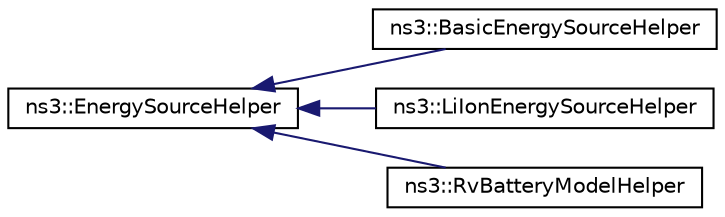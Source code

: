 digraph "Graphical Class Hierarchy"
{
 // LATEX_PDF_SIZE
  edge [fontname="Helvetica",fontsize="10",labelfontname="Helvetica",labelfontsize="10"];
  node [fontname="Helvetica",fontsize="10",shape=record];
  rankdir="LR";
  Node0 [label="ns3::EnergySourceHelper",height=0.2,width=0.4,color="black", fillcolor="white", style="filled",URL="$classns3_1_1_energy_source_helper.html",tooltip="Creates EnergySource objects."];
  Node0 -> Node1 [dir="back",color="midnightblue",fontsize="10",style="solid",fontname="Helvetica"];
  Node1 [label="ns3::BasicEnergySourceHelper",height=0.2,width=0.4,color="black", fillcolor="white", style="filled",URL="$classns3_1_1_basic_energy_source_helper.html",tooltip="Creates a BasicEnergySource object."];
  Node0 -> Node2 [dir="back",color="midnightblue",fontsize="10",style="solid",fontname="Helvetica"];
  Node2 [label="ns3::LiIonEnergySourceHelper",height=0.2,width=0.4,color="black", fillcolor="white", style="filled",URL="$classns3_1_1_li_ion_energy_source_helper.html",tooltip="Creates a LiIonEnergySource object."];
  Node0 -> Node3 [dir="back",color="midnightblue",fontsize="10",style="solid",fontname="Helvetica"];
  Node3 [label="ns3::RvBatteryModelHelper",height=0.2,width=0.4,color="black", fillcolor="white", style="filled",URL="$classns3_1_1_rv_battery_model_helper.html",tooltip="Creates a RvBatteryModel object."];
}
